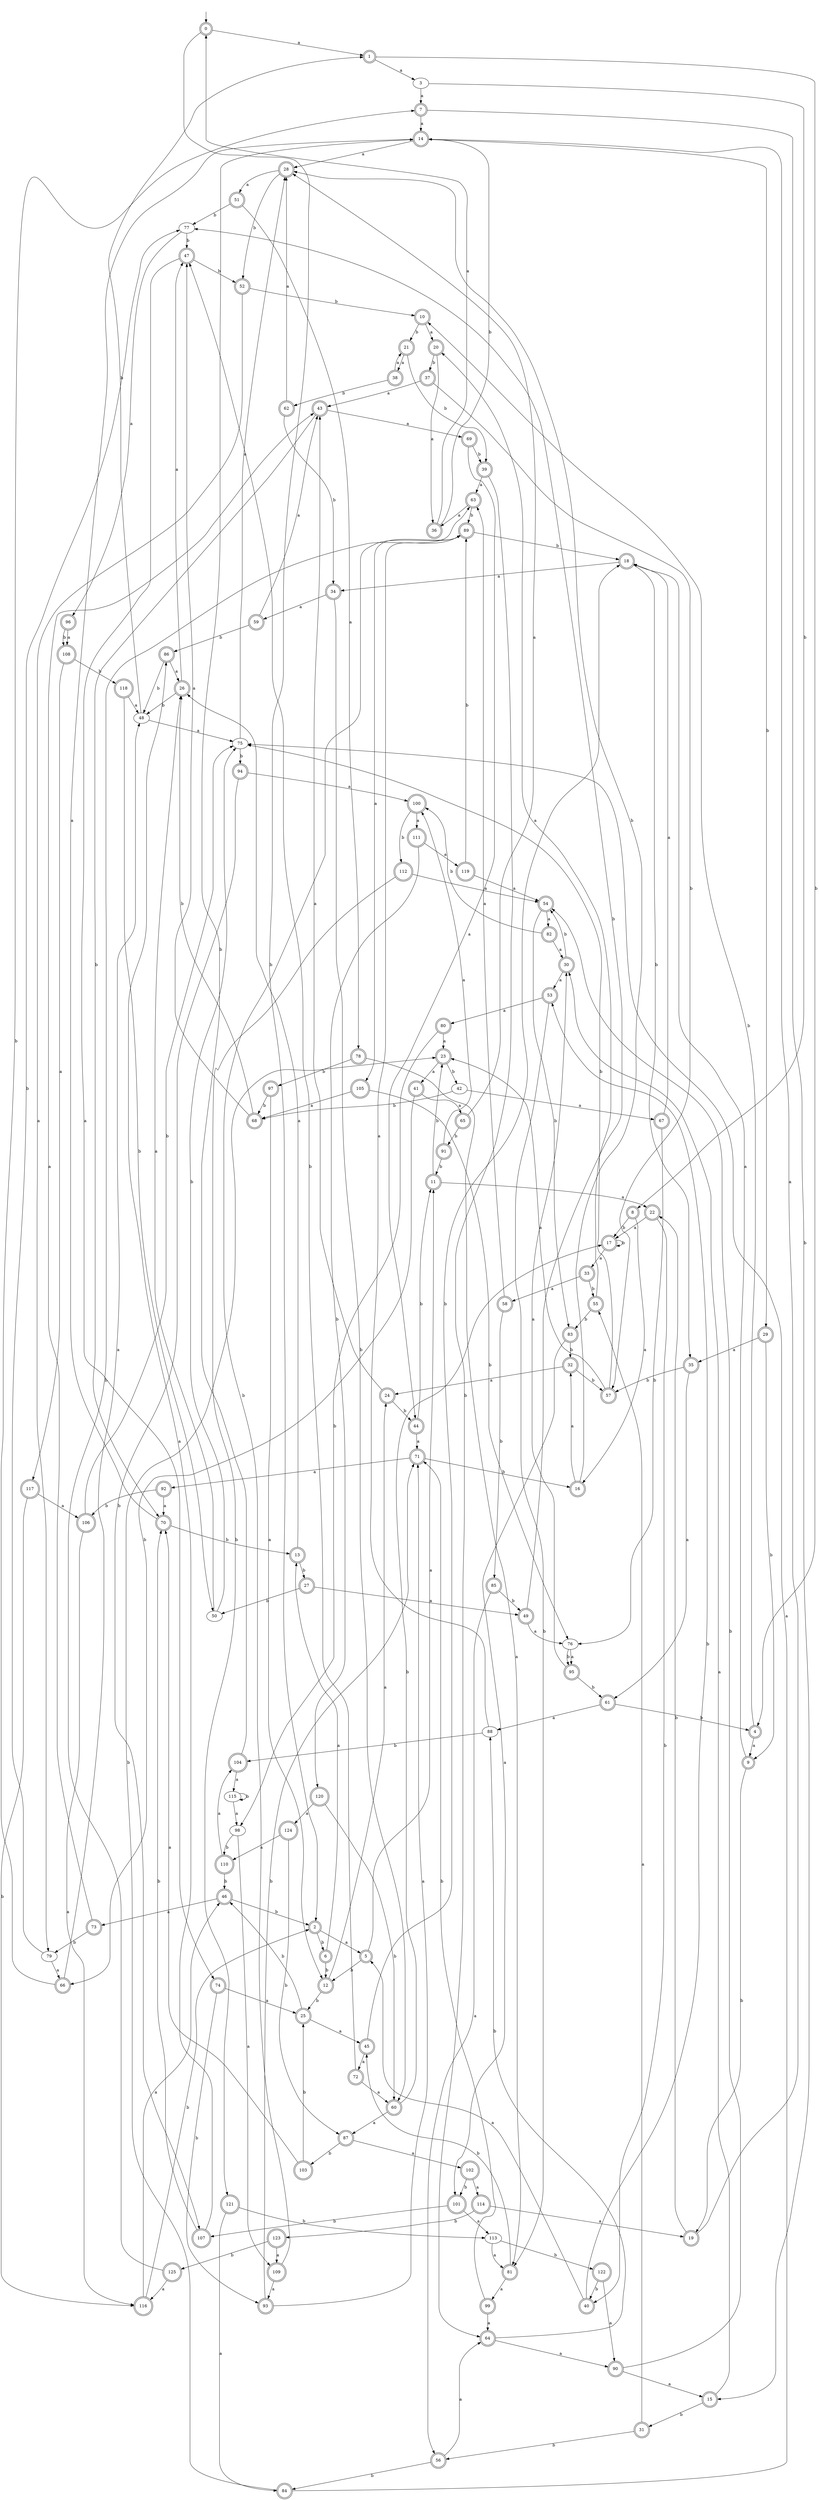 digraph RandomDFA {
  __start0 [label="", shape=none];
  __start0 -> 0 [label=""];
  0 [shape=circle] [shape=doublecircle]
  0 -> 1 [label="a"]
  0 -> 2 [label="b"]
  1 [shape=doublecircle]
  1 -> 3 [label="a"]
  1 -> 4 [label="b"]
  2 [shape=doublecircle]
  2 -> 5 [label="a"]
  2 -> 6 [label="b"]
  3
  3 -> 7 [label="a"]
  3 -> 8 [label="b"]
  4 [shape=doublecircle]
  4 -> 9 [label="a"]
  4 -> 10 [label="b"]
  5 [shape=doublecircle]
  5 -> 11 [label="a"]
  5 -> 12 [label="b"]
  6 [shape=doublecircle]
  6 -> 13 [label="a"]
  6 -> 12 [label="b"]
  7 [shape=doublecircle]
  7 -> 14 [label="a"]
  7 -> 15 [label="b"]
  8 [shape=doublecircle]
  8 -> 16 [label="a"]
  8 -> 17 [label="b"]
  9 [shape=doublecircle]
  9 -> 18 [label="a"]
  9 -> 19 [label="b"]
  10 [shape=doublecircle]
  10 -> 20 [label="a"]
  10 -> 21 [label="b"]
  11 [shape=doublecircle]
  11 -> 22 [label="a"]
  11 -> 23 [label="b"]
  12 [shape=doublecircle]
  12 -> 24 [label="a"]
  12 -> 25 [label="b"]
  13 [shape=doublecircle]
  13 -> 26 [label="a"]
  13 -> 27 [label="b"]
  14 [shape=doublecircle]
  14 -> 28 [label="a"]
  14 -> 29 [label="b"]
  15 [shape=doublecircle]
  15 -> 30 [label="a"]
  15 -> 31 [label="b"]
  16 [shape=doublecircle]
  16 -> 32 [label="a"]
  16 -> 28 [label="b"]
  17 [shape=doublecircle]
  17 -> 33 [label="a"]
  17 -> 17 [label="b"]
  18 [shape=doublecircle]
  18 -> 34 [label="a"]
  18 -> 35 [label="b"]
  19 [shape=doublecircle]
  19 -> 14 [label="a"]
  19 -> 22 [label="b"]
  20 [shape=doublecircle]
  20 -> 36 [label="a"]
  20 -> 37 [label="b"]
  21 [shape=doublecircle]
  21 -> 38 [label="a"]
  21 -> 39 [label="b"]
  22 [shape=doublecircle]
  22 -> 17 [label="a"]
  22 -> 40 [label="b"]
  23 [shape=doublecircle]
  23 -> 41 [label="a"]
  23 -> 42 [label="b"]
  24 [shape=doublecircle]
  24 -> 43 [label="a"]
  24 -> 44 [label="b"]
  25 [shape=doublecircle]
  25 -> 45 [label="a"]
  25 -> 46 [label="b"]
  26 [shape=doublecircle]
  26 -> 47 [label="a"]
  26 -> 48 [label="b"]
  27 [shape=doublecircle]
  27 -> 49 [label="a"]
  27 -> 50 [label="b"]
  28 [shape=doublecircle]
  28 -> 51 [label="a"]
  28 -> 52 [label="b"]
  29 [shape=doublecircle]
  29 -> 35 [label="a"]
  29 -> 9 [label="b"]
  30 [shape=doublecircle]
  30 -> 53 [label="a"]
  30 -> 54 [label="b"]
  31 [shape=doublecircle]
  31 -> 55 [label="a"]
  31 -> 56 [label="b"]
  32 [shape=doublecircle]
  32 -> 24 [label="a"]
  32 -> 57 [label="b"]
  33 [shape=doublecircle]
  33 -> 58 [label="a"]
  33 -> 55 [label="b"]
  34 [shape=doublecircle]
  34 -> 59 [label="a"]
  34 -> 60 [label="b"]
  35 [shape=doublecircle]
  35 -> 61 [label="a"]
  35 -> 57 [label="b"]
  36 [shape=doublecircle]
  36 -> 0 [label="a"]
  36 -> 14 [label="b"]
  37 [shape=doublecircle]
  37 -> 43 [label="a"]
  37 -> 57 [label="b"]
  38 [shape=doublecircle]
  38 -> 21 [label="a"]
  38 -> 62 [label="b"]
  39 [shape=doublecircle]
  39 -> 63 [label="a"]
  39 -> 64 [label="b"]
  40 [shape=doublecircle]
  40 -> 5 [label="a"]
  40 -> 53 [label="b"]
  41 [shape=doublecircle]
  41 -> 65 [label="a"]
  41 -> 66 [label="b"]
  42
  42 -> 67 [label="a"]
  42 -> 68 [label="b"]
  43 [shape=doublecircle]
  43 -> 69 [label="a"]
  43 -> 70 [label="b"]
  44 [shape=doublecircle]
  44 -> 71 [label="a"]
  44 -> 11 [label="b"]
  45 [shape=doublecircle]
  45 -> 72 [label="a"]
  45 -> 18 [label="b"]
  46 [shape=doublecircle]
  46 -> 73 [label="a"]
  46 -> 2 [label="b"]
  47 [shape=doublecircle]
  47 -> 74 [label="a"]
  47 -> 52 [label="b"]
  48
  48 -> 75 [label="a"]
  48 -> 1 [label="b"]
  49 [shape=doublecircle]
  49 -> 76 [label="a"]
  49 -> 77 [label="b"]
  50
  50 -> 26 [label="a"]
  50 -> 75 [label="b"]
  51 [shape=doublecircle]
  51 -> 78 [label="a"]
  51 -> 77 [label="b"]
  52 [shape=doublecircle]
  52 -> 79 [label="a"]
  52 -> 10 [label="b"]
  53 [shape=doublecircle]
  53 -> 80 [label="a"]
  53 -> 81 [label="b"]
  54 [shape=doublecircle]
  54 -> 82 [label="a"]
  54 -> 83 [label="b"]
  55 [shape=doublecircle]
  55 -> 20 [label="a"]
  55 -> 83 [label="b"]
  56 [shape=doublecircle]
  56 -> 64 [label="a"]
  56 -> 84 [label="b"]
  57 [shape=doublecircle]
  57 -> 23 [label="a"]
  57 -> 75 [label="b"]
  58 [shape=doublecircle]
  58 -> 63 [label="a"]
  58 -> 85 [label="b"]
  59 [shape=doublecircle]
  59 -> 43 [label="a"]
  59 -> 86 [label="b"]
  60 [shape=doublecircle]
  60 -> 87 [label="a"]
  60 -> 17 [label="b"]
  61 [shape=doublecircle]
  61 -> 88 [label="a"]
  61 -> 4 [label="b"]
  62 [shape=doublecircle]
  62 -> 28 [label="a"]
  62 -> 34 [label="b"]
  63 [shape=doublecircle]
  63 -> 36 [label="a"]
  63 -> 89 [label="b"]
  64 [shape=doublecircle]
  64 -> 90 [label="a"]
  64 -> 88 [label="b"]
  65 [shape=doublecircle]
  65 -> 28 [label="a"]
  65 -> 91 [label="b"]
  66 [shape=doublecircle]
  66 -> 48 [label="a"]
  66 -> 7 [label="b"]
  67 [shape=doublecircle]
  67 -> 18 [label="a"]
  67 -> 76 [label="b"]
  68 [shape=doublecircle]
  68 -> 47 [label="a"]
  68 -> 26 [label="b"]
  69 [shape=doublecircle]
  69 -> 44 [label="a"]
  69 -> 39 [label="b"]
  70 [shape=doublecircle]
  70 -> 14 [label="a"]
  70 -> 13 [label="b"]
  71 [shape=doublecircle]
  71 -> 92 [label="a"]
  71 -> 16 [label="b"]
  72 [shape=doublecircle]
  72 -> 60 [label="a"]
  72 -> 47 [label="b"]
  73 [shape=doublecircle]
  73 -> 43 [label="a"]
  73 -> 79 [label="b"]
  74 [shape=doublecircle]
  74 -> 25 [label="a"]
  74 -> 93 [label="b"]
  75
  75 -> 28 [label="a"]
  75 -> 94 [label="b"]
  76
  76 -> 95 [label="a"]
  76 -> 95 [label="b"]
  77
  77 -> 96 [label="a"]
  77 -> 47 [label="b"]
  78 [shape=doublecircle]
  78 -> 81 [label="a"]
  78 -> 97 [label="b"]
  79
  79 -> 66 [label="a"]
  79 -> 77 [label="b"]
  80 [shape=doublecircle]
  80 -> 23 [label="a"]
  80 -> 98 [label="b"]
  81 [shape=doublecircle]
  81 -> 99 [label="a"]
  81 -> 45 [label="b"]
  82 [shape=doublecircle]
  82 -> 30 [label="a"]
  82 -> 100 [label="b"]
  83 [shape=doublecircle]
  83 -> 101 [label="a"]
  83 -> 32 [label="b"]
  84 [shape=doublecircle]
  84 -> 75 [label="a"]
  84 -> 23 [label="b"]
  85 [shape=doublecircle]
  85 -> 56 [label="a"]
  85 -> 49 [label="b"]
  86 [shape=doublecircle]
  86 -> 26 [label="a"]
  86 -> 48 [label="b"]
  87 [shape=doublecircle]
  87 -> 102 [label="a"]
  87 -> 103 [label="b"]
  88
  88 -> 89 [label="a"]
  88 -> 104 [label="b"]
  89 [shape=doublecircle]
  89 -> 105 [label="a"]
  89 -> 18 [label="b"]
  90 [shape=doublecircle]
  90 -> 15 [label="a"]
  90 -> 54 [label="b"]
  91 [shape=doublecircle]
  91 -> 100 [label="a"]
  91 -> 11 [label="b"]
  92 [shape=doublecircle]
  92 -> 70 [label="a"]
  92 -> 106 [label="b"]
  93 [shape=doublecircle]
  93 -> 71 [label="a"]
  93 -> 71 [label="b"]
  94 [shape=doublecircle]
  94 -> 100 [label="a"]
  94 -> 107 [label="b"]
  95 [shape=doublecircle]
  95 -> 30 [label="a"]
  95 -> 61 [label="b"]
  96 [shape=doublecircle]
  96 -> 108 [label="a"]
  96 -> 108 [label="b"]
  97 [shape=doublecircle]
  97 -> 12 [label="a"]
  97 -> 68 [label="b"]
  98
  98 -> 109 [label="a"]
  98 -> 110 [label="b"]
  99 [shape=doublecircle]
  99 -> 64 [label="a"]
  99 -> 71 [label="b"]
  100 [shape=doublecircle]
  100 -> 111 [label="a"]
  100 -> 112 [label="b"]
  101 [shape=doublecircle]
  101 -> 113 [label="a"]
  101 -> 107 [label="b"]
  102 [shape=doublecircle]
  102 -> 114 [label="a"]
  102 -> 101 [label="b"]
  103 [shape=doublecircle]
  103 -> 70 [label="a"]
  103 -> 25 [label="b"]
  104 [shape=doublecircle]
  104 -> 115 [label="a"]
  104 -> 14 [label="b"]
  105 [shape=doublecircle]
  105 -> 68 [label="a"]
  105 -> 76 [label="b"]
  106 [shape=doublecircle]
  106 -> 116 [label="a"]
  106 -> 75 [label="b"]
  107 [shape=doublecircle]
  107 -> 86 [label="a"]
  107 -> 70 [label="b"]
  108 [shape=doublecircle]
  108 -> 117 [label="a"]
  108 -> 118 [label="b"]
  109 [shape=doublecircle]
  109 -> 93 [label="a"]
  109 -> 89 [label="b"]
  110 [shape=doublecircle]
  110 -> 104 [label="a"]
  110 -> 46 [label="b"]
  111 [shape=doublecircle]
  111 -> 119 [label="a"]
  111 -> 120 [label="b"]
  112 [shape=doublecircle]
  112 -> 54 [label="a"]
  112 -> 121 [label="b"]
  113
  113 -> 81 [label="a"]
  113 -> 122 [label="b"]
  114 [shape=doublecircle]
  114 -> 19 [label="a"]
  114 -> 123 [label="b"]
  115
  115 -> 98 [label="a"]
  115 -> 115 [label="b"]
  116 [shape=doublecircle]
  116 -> 46 [label="a"]
  116 -> 2 [label="b"]
  117 [shape=doublecircle]
  117 -> 106 [label="a"]
  117 -> 116 [label="b"]
  118 [shape=doublecircle]
  118 -> 48 [label="a"]
  118 -> 50 [label="b"]
  119 [shape=doublecircle]
  119 -> 54 [label="a"]
  119 -> 89 [label="b"]
  120 [shape=doublecircle]
  120 -> 124 [label="a"]
  120 -> 60 [label="b"]
  121 [shape=doublecircle]
  121 -> 84 [label="a"]
  121 -> 113 [label="b"]
  122 [shape=doublecircle]
  122 -> 90 [label="a"]
  122 -> 40 [label="b"]
  123 [shape=doublecircle]
  123 -> 109 [label="a"]
  123 -> 125 [label="b"]
  124 [shape=doublecircle]
  124 -> 110 [label="a"]
  124 -> 87 [label="b"]
  125 [shape=doublecircle]
  125 -> 116 [label="a"]
  125 -> 63 [label="b"]
}
